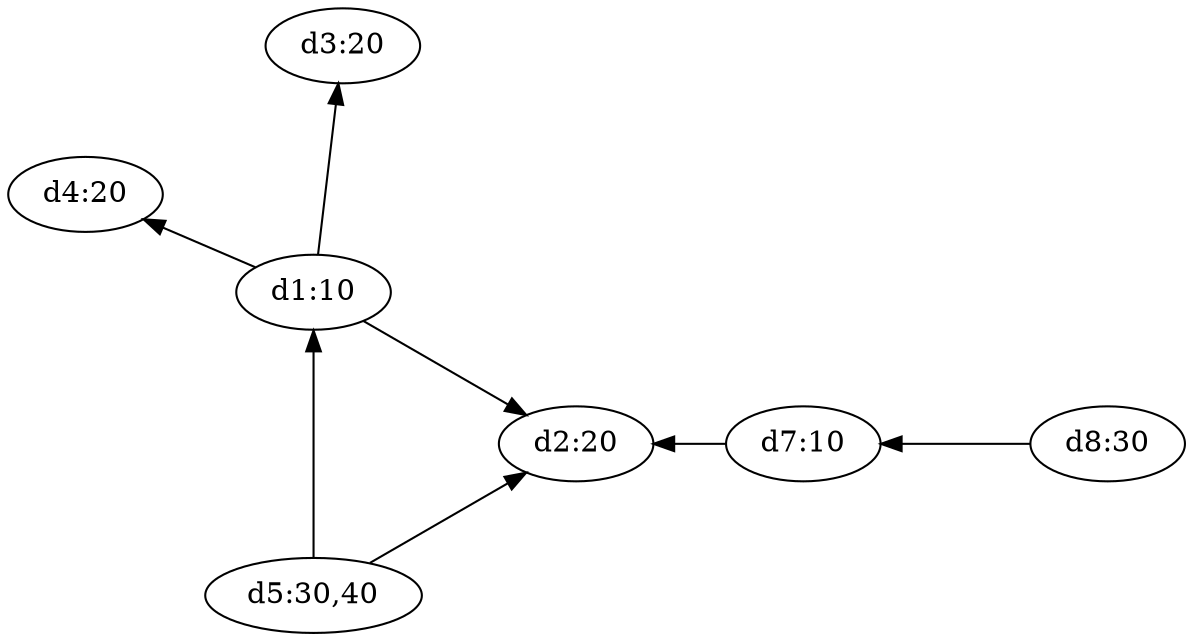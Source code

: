 digraph d {
	graph [layout=circo]

	d1 [label="d1:10"]
	d2 [label="d2:20"]
	d3 [label="d3:20"]
	d4 [label="d4:20"]
	d5 [label="d5:30,40"]
	d6 [label="d7:10"]
	d7 [label="d8:30"]

	d1 -> d2
	d1 -> d3
	d1 -> d4
	d5 -> d1
	d5 -> d2
	d6 -> d2
	d7 -> d6
}
